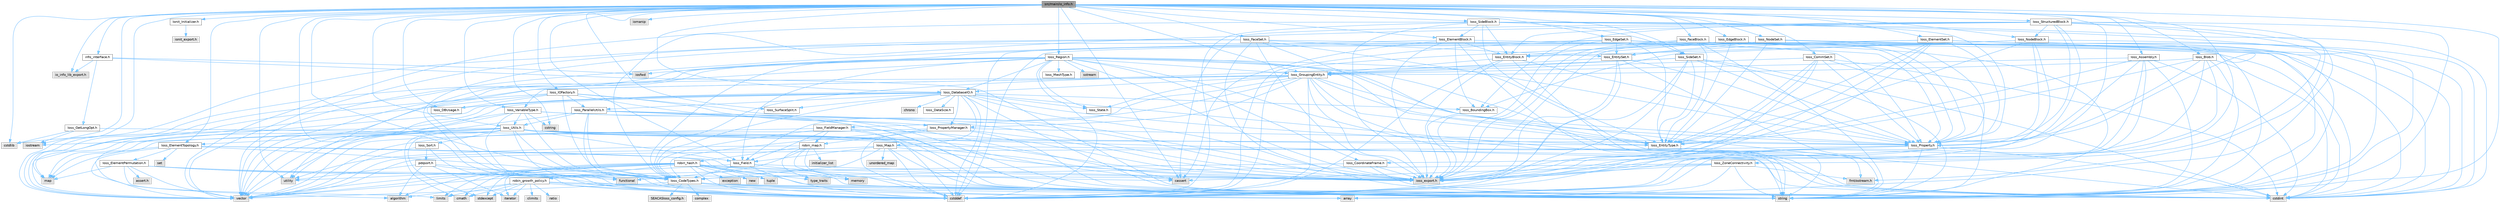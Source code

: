 digraph "src/main/io_info.h"
{
 // INTERACTIVE_SVG=YES
 // LATEX_PDF_SIZE
  bgcolor="transparent";
  edge [fontname=Helvetica,fontsize=10,labelfontname=Helvetica,labelfontsize=10];
  node [fontname=Helvetica,fontsize=10,shape=box,height=0.2,width=0.4];
  Node1 [id="Node000001",label="src/main/io_info.h",height=0.2,width=0.4,color="gray40", fillcolor="grey60", style="filled", fontcolor="black",tooltip=" "];
  Node1 -> Node2 [id="edge1_Node000001_Node000002",color="steelblue1",style="solid",tooltip=" "];
  Node2 [id="Node000002",label="io_info_lib_export.h",height=0.2,width=0.4,color="grey60", fillcolor="#E0E0E0", style="filled",tooltip=" "];
  Node1 -> Node3 [id="edge2_Node000001_Node000003",color="steelblue1",style="solid",tooltip=" "];
  Node3 [id="Node000003",label="info_interface.h",height=0.2,width=0.4,color="grey40", fillcolor="white", style="filled",URL="$info__interface_8h.html",tooltip=" "];
  Node3 -> Node2 [id="edge3_Node000003_Node000002",color="steelblue1",style="solid",tooltip=" "];
  Node3 -> Node4 [id="edge4_Node000003_Node000004",color="steelblue1",style="solid",tooltip=" "];
  Node4 [id="Node000004",label="Ioss_GetLongOpt.h",height=0.2,width=0.4,color="grey40", fillcolor="white", style="filled",URL="$Ioss__GetLongOpt_8h.html",tooltip=" "];
  Node4 -> Node5 [id="edge5_Node000004_Node000005",color="steelblue1",style="solid",tooltip=" "];
  Node5 [id="Node000005",label="ioss_export.h",height=0.2,width=0.4,color="grey60", fillcolor="#E0E0E0", style="filled",tooltip=" "];
  Node4 -> Node6 [id="edge6_Node000004_Node000006",color="steelblue1",style="solid",tooltip=" "];
  Node6 [id="Node000006",label="cstdlib",height=0.2,width=0.4,color="grey60", fillcolor="#E0E0E0", style="filled",tooltip=" "];
  Node4 -> Node7 [id="edge7_Node000004_Node000007",color="steelblue1",style="solid",tooltip=" "];
  Node7 [id="Node000007",label="iostream",height=0.2,width=0.4,color="grey60", fillcolor="#E0E0E0", style="filled",tooltip=" "];
  Node3 -> Node8 [id="edge8_Node000003_Node000008",color="steelblue1",style="solid",tooltip=" "];
  Node8 [id="Node000008",label="iosfwd",height=0.2,width=0.4,color="grey60", fillcolor="#E0E0E0", style="filled",tooltip=" "];
  Node3 -> Node9 [id="edge9_Node000003_Node000009",color="steelblue1",style="solid",tooltip=" "];
  Node9 [id="Node000009",label="string",height=0.2,width=0.4,color="grey60", fillcolor="#E0E0E0", style="filled",tooltip=" "];
  Node1 -> Node10 [id="edge10_Node000001_Node000010",color="steelblue1",style="solid",tooltip=" "];
  Node10 [id="Node000010",label="Ionit_Initializer.h",height=0.2,width=0.4,color="grey40", fillcolor="white", style="filled",URL="$Ionit__Initializer_8h.html",tooltip=" "];
  Node10 -> Node11 [id="edge11_Node000010_Node000011",color="steelblue1",style="solid",tooltip=" "];
  Node11 [id="Node000011",label="ionit_export.h",height=0.2,width=0.4,color="grey60", fillcolor="#E0E0E0", style="filled",tooltip=" "];
  Node1 -> Node12 [id="edge12_Node000001_Node000012",color="steelblue1",style="solid",tooltip=" "];
  Node12 [id="Node000012",label="Ioss_CodeTypes.h",height=0.2,width=0.4,color="grey40", fillcolor="white", style="filled",URL="$Ioss__CodeTypes_8h.html",tooltip=" "];
  Node12 -> Node13 [id="edge13_Node000012_Node000013",color="steelblue1",style="solid",tooltip=" "];
  Node13 [id="Node000013",label="array",height=0.2,width=0.4,color="grey60", fillcolor="#E0E0E0", style="filled",tooltip=" "];
  Node12 -> Node14 [id="edge14_Node000012_Node000014",color="steelblue1",style="solid",tooltip=" "];
  Node14 [id="Node000014",label="cstddef",height=0.2,width=0.4,color="grey60", fillcolor="#E0E0E0", style="filled",tooltip=" "];
  Node12 -> Node15 [id="edge15_Node000012_Node000015",color="steelblue1",style="solid",tooltip=" "];
  Node15 [id="Node000015",label="cstdint",height=0.2,width=0.4,color="grey60", fillcolor="#E0E0E0", style="filled",tooltip=" "];
  Node12 -> Node9 [id="edge16_Node000012_Node000009",color="steelblue1",style="solid",tooltip=" "];
  Node12 -> Node16 [id="edge17_Node000012_Node000016",color="steelblue1",style="solid",tooltip=" "];
  Node16 [id="Node000016",label="vector",height=0.2,width=0.4,color="grey60", fillcolor="#E0E0E0", style="filled",tooltip=" "];
  Node12 -> Node17 [id="edge18_Node000012_Node000017",color="steelblue1",style="solid",tooltip=" "];
  Node17 [id="Node000017",label="SEACASIoss_config.h",height=0.2,width=0.4,color="grey60", fillcolor="#E0E0E0", style="filled",tooltip=" "];
  Node12 -> Node18 [id="edge19_Node000012_Node000018",color="steelblue1",style="solid",tooltip=" "];
  Node18 [id="Node000018",label="complex",height=0.2,width=0.4,color="grey60", fillcolor="#E0E0E0", style="filled",tooltip=" "];
  Node1 -> Node19 [id="edge20_Node000001_Node000019",color="steelblue1",style="solid",tooltip=" "];
  Node19 [id="Node000019",label="Ioss_SurfaceSplit.h",height=0.2,width=0.4,color="grey40", fillcolor="white", style="filled",URL="$Ioss__SurfaceSplit_8h.html",tooltip=" "];
  Node1 -> Node20 [id="edge21_Node000001_Node000020",color="steelblue1",style="solid",tooltip=" "];
  Node20 [id="Node000020",label="Ioss_Utils.h",height=0.2,width=0.4,color="grey40", fillcolor="white", style="filled",URL="$Ioss__Utils_8h.html",tooltip=" "];
  Node20 -> Node5 [id="edge22_Node000020_Node000005",color="steelblue1",style="solid",tooltip=" "];
  Node20 -> Node12 [id="edge23_Node000020_Node000012",color="steelblue1",style="solid",tooltip=" "];
  Node20 -> Node21 [id="edge24_Node000020_Node000021",color="steelblue1",style="solid",tooltip=" "];
  Node21 [id="Node000021",label="Ioss_ElementTopology.h",height=0.2,width=0.4,color="grey40", fillcolor="white", style="filled",URL="$Ioss__ElementTopology_8h.html",tooltip=" "];
  Node21 -> Node5 [id="edge25_Node000021_Node000005",color="steelblue1",style="solid",tooltip=" "];
  Node21 -> Node12 [id="edge26_Node000021_Node000012",color="steelblue1",style="solid",tooltip=" "];
  Node21 -> Node22 [id="edge27_Node000021_Node000022",color="steelblue1",style="solid",tooltip=" "];
  Node22 [id="Node000022",label="Ioss_ElementPermutation.h",height=0.2,width=0.4,color="grey40", fillcolor="white", style="filled",URL="$Ioss__ElementPermutation_8h.html",tooltip=" "];
  Node22 -> Node5 [id="edge28_Node000022_Node000005",color="steelblue1",style="solid",tooltip=" "];
  Node22 -> Node12 [id="edge29_Node000022_Node000012",color="steelblue1",style="solid",tooltip=" "];
  Node22 -> Node23 [id="edge30_Node000022_Node000023",color="steelblue1",style="solid",tooltip=" "];
  Node23 [id="Node000023",label="assert.h",height=0.2,width=0.4,color="grey60", fillcolor="#E0E0E0", style="filled",tooltip=" "];
  Node22 -> Node24 [id="edge31_Node000022_Node000024",color="steelblue1",style="solid",tooltip=" "];
  Node24 [id="Node000024",label="limits",height=0.2,width=0.4,color="grey60", fillcolor="#E0E0E0", style="filled",tooltip=" "];
  Node22 -> Node25 [id="edge32_Node000022_Node000025",color="steelblue1",style="solid",tooltip=" "];
  Node25 [id="Node000025",label="map",height=0.2,width=0.4,color="grey60", fillcolor="#E0E0E0", style="filled",tooltip=" "];
  Node22 -> Node9 [id="edge33_Node000022_Node000009",color="steelblue1",style="solid",tooltip=" "];
  Node22 -> Node16 [id="edge34_Node000022_Node000016",color="steelblue1",style="solid",tooltip=" "];
  Node21 -> Node25 [id="edge35_Node000021_Node000025",color="steelblue1",style="solid",tooltip=" "];
  Node21 -> Node26 [id="edge36_Node000021_Node000026",color="steelblue1",style="solid",tooltip=" "];
  Node26 [id="Node000026",label="set",height=0.2,width=0.4,color="grey60", fillcolor="#E0E0E0", style="filled",tooltip=" "];
  Node21 -> Node9 [id="edge37_Node000021_Node000009",color="steelblue1",style="solid",tooltip=" "];
  Node21 -> Node16 [id="edge38_Node000021_Node000016",color="steelblue1",style="solid",tooltip=" "];
  Node20 -> Node27 [id="edge39_Node000020_Node000027",color="steelblue1",style="solid",tooltip=" "];
  Node27 [id="Node000027",label="Ioss_EntityType.h",height=0.2,width=0.4,color="grey40", fillcolor="white", style="filled",URL="$Ioss__EntityType_8h.html",tooltip=" "];
  Node20 -> Node28 [id="edge40_Node000020_Node000028",color="steelblue1",style="solid",tooltip=" "];
  Node28 [id="Node000028",label="Ioss_Field.h",height=0.2,width=0.4,color="grey40", fillcolor="white", style="filled",URL="$Ioss__Field_8h.html",tooltip=" "];
  Node28 -> Node5 [id="edge41_Node000028_Node000005",color="steelblue1",style="solid",tooltip=" "];
  Node28 -> Node12 [id="edge42_Node000028_Node000012",color="steelblue1",style="solid",tooltip=" "];
  Node28 -> Node14 [id="edge43_Node000028_Node000014",color="steelblue1",style="solid",tooltip=" "];
  Node28 -> Node9 [id="edge44_Node000028_Node000009",color="steelblue1",style="solid",tooltip=" "];
  Node28 -> Node16 [id="edge45_Node000028_Node000016",color="steelblue1",style="solid",tooltip=" "];
  Node20 -> Node29 [id="edge46_Node000020_Node000029",color="steelblue1",style="solid",tooltip=" "];
  Node29 [id="Node000029",label="Ioss_Property.h",height=0.2,width=0.4,color="grey40", fillcolor="white", style="filled",URL="$Ioss__Property_8h.html",tooltip=" "];
  Node29 -> Node5 [id="edge47_Node000029_Node000005",color="steelblue1",style="solid",tooltip=" "];
  Node29 -> Node15 [id="edge48_Node000029_Node000015",color="steelblue1",style="solid",tooltip=" "];
  Node29 -> Node9 [id="edge49_Node000029_Node000009",color="steelblue1",style="solid",tooltip=" "];
  Node29 -> Node16 [id="edge50_Node000029_Node000016",color="steelblue1",style="solid",tooltip=" "];
  Node20 -> Node30 [id="edge51_Node000020_Node000030",color="steelblue1",style="solid",tooltip=" "];
  Node30 [id="Node000030",label="Ioss_Sort.h",height=0.2,width=0.4,color="grey40", fillcolor="white", style="filled",URL="$Ioss__Sort_8h.html",tooltip=" "];
  Node30 -> Node31 [id="edge52_Node000030_Node000031",color="steelblue1",style="solid",tooltip=" "];
  Node31 [id="Node000031",label="pdqsort.h",height=0.2,width=0.4,color="grey40", fillcolor="white", style="filled",URL="$pdqsort_8h.html",tooltip=" "];
  Node31 -> Node32 [id="edge53_Node000031_Node000032",color="steelblue1",style="solid",tooltip=" "];
  Node32 [id="Node000032",label="algorithm",height=0.2,width=0.4,color="grey60", fillcolor="#E0E0E0", style="filled",tooltip=" "];
  Node31 -> Node14 [id="edge54_Node000031_Node000014",color="steelblue1",style="solid",tooltip=" "];
  Node31 -> Node33 [id="edge55_Node000031_Node000033",color="steelblue1",style="solid",tooltip=" "];
  Node33 [id="Node000033",label="functional",height=0.2,width=0.4,color="grey60", fillcolor="#E0E0E0", style="filled",tooltip=" "];
  Node31 -> Node34 [id="edge56_Node000031_Node000034",color="steelblue1",style="solid",tooltip=" "];
  Node34 [id="Node000034",label="iterator",height=0.2,width=0.4,color="grey60", fillcolor="#E0E0E0", style="filled",tooltip=" "];
  Node31 -> Node35 [id="edge57_Node000031_Node000035",color="steelblue1",style="solid",tooltip=" "];
  Node35 [id="Node000035",label="utility",height=0.2,width=0.4,color="grey60", fillcolor="#E0E0E0", style="filled",tooltip=" "];
  Node30 -> Node14 [id="edge58_Node000030_Node000014",color="steelblue1",style="solid",tooltip=" "];
  Node30 -> Node16 [id="edge59_Node000030_Node000016",color="steelblue1",style="solid",tooltip=" "];
  Node20 -> Node32 [id="edge60_Node000020_Node000032",color="steelblue1",style="solid",tooltip=" "];
  Node20 -> Node36 [id="edge61_Node000020_Node000036",color="steelblue1",style="solid",tooltip=" "];
  Node36 [id="Node000036",label="cassert",height=0.2,width=0.4,color="grey60", fillcolor="#E0E0E0", style="filled",tooltip=" "];
  Node20 -> Node37 [id="edge62_Node000020_Node000037",color="steelblue1",style="solid",tooltip=" "];
  Node37 [id="Node000037",label="cmath",height=0.2,width=0.4,color="grey60", fillcolor="#E0E0E0", style="filled",tooltip=" "];
  Node20 -> Node14 [id="edge63_Node000020_Node000014",color="steelblue1",style="solid",tooltip=" "];
  Node20 -> Node15 [id="edge64_Node000020_Node000015",color="steelblue1",style="solid",tooltip=" "];
  Node20 -> Node6 [id="edge65_Node000020_Node000006",color="steelblue1",style="solid",tooltip=" "];
  Node20 -> Node7 [id="edge66_Node000020_Node000007",color="steelblue1",style="solid",tooltip=" "];
  Node20 -> Node38 [id="edge67_Node000020_Node000038",color="steelblue1",style="solid",tooltip=" "];
  Node38 [id="Node000038",label="stdexcept",height=0.2,width=0.4,color="grey60", fillcolor="#E0E0E0", style="filled",tooltip=" "];
  Node20 -> Node9 [id="edge68_Node000020_Node000009",color="steelblue1",style="solid",tooltip=" "];
  Node20 -> Node16 [id="edge69_Node000020_Node000016",color="steelblue1",style="solid",tooltip=" "];
  Node1 -> Node14 [id="edge70_Node000001_Node000014",color="steelblue1",style="solid",tooltip=" "];
  Node1 -> Node6 [id="edge71_Node000001_Node000006",color="steelblue1",style="solid",tooltip=" "];
  Node1 -> Node39 [id="edge72_Node000001_Node000039",color="steelblue1",style="solid",tooltip=" "];
  Node39 [id="Node000039",label="cstring",height=0.2,width=0.4,color="grey60", fillcolor="#E0E0E0", style="filled",tooltip=" "];
  Node1 -> Node40 [id="edge73_Node000001_Node000040",color="steelblue1",style="solid",tooltip=" "];
  Node40 [id="Node000040",label="iomanip",height=0.2,width=0.4,color="grey60", fillcolor="#E0E0E0", style="filled",tooltip=" "];
  Node1 -> Node7 [id="edge74_Node000001_Node000007",color="steelblue1",style="solid",tooltip=" "];
  Node1 -> Node9 [id="edge75_Node000001_Node000009",color="steelblue1",style="solid",tooltip=" "];
  Node1 -> Node35 [id="edge76_Node000001_Node000035",color="steelblue1",style="solid",tooltip=" "];
  Node1 -> Node16 [id="edge77_Node000001_Node000016",color="steelblue1",style="solid",tooltip=" "];
  Node1 -> Node41 [id="edge78_Node000001_Node000041",color="steelblue1",style="solid",tooltip=" "];
  Node41 [id="Node000041",label="Ioss_Assembly.h",height=0.2,width=0.4,color="grey40", fillcolor="white", style="filled",URL="$Ioss__Assembly_8h.html",tooltip=" "];
  Node41 -> Node5 [id="edge79_Node000041_Node000005",color="steelblue1",style="solid",tooltip=" "];
  Node41 -> Node27 [id="edge80_Node000041_Node000027",color="steelblue1",style="solid",tooltip=" "];
  Node41 -> Node29 [id="edge81_Node000041_Node000029",color="steelblue1",style="solid",tooltip=" "];
  Node41 -> Node42 [id="edge82_Node000041_Node000042",color="steelblue1",style="solid",tooltip=" "];
  Node42 [id="Node000042",label="Ioss_GroupingEntity.h",height=0.2,width=0.4,color="grey40", fillcolor="white", style="filled",URL="$Ioss__GroupingEntity_8h.html",tooltip=" "];
  Node42 -> Node5 [id="edge83_Node000042_Node000005",color="steelblue1",style="solid",tooltip=" "];
  Node42 -> Node12 [id="edge84_Node000042_Node000012",color="steelblue1",style="solid",tooltip=" "];
  Node42 -> Node43 [id="edge85_Node000042_Node000043",color="steelblue1",style="solid",tooltip=" "];
  Node43 [id="Node000043",label="Ioss_DatabaseIO.h",height=0.2,width=0.4,color="grey40", fillcolor="white", style="filled",URL="$Ioss__DatabaseIO_8h.html",tooltip=" "];
  Node43 -> Node5 [id="edge86_Node000043_Node000005",color="steelblue1",style="solid",tooltip=" "];
  Node43 -> Node44 [id="edge87_Node000043_Node000044",color="steelblue1",style="solid",tooltip=" "];
  Node44 [id="Node000044",label="Ioss_BoundingBox.h",height=0.2,width=0.4,color="grey40", fillcolor="white", style="filled",URL="$Ioss__BoundingBox_8h.html",tooltip=" "];
  Node44 -> Node5 [id="edge88_Node000044_Node000005",color="steelblue1",style="solid",tooltip=" "];
  Node43 -> Node12 [id="edge89_Node000043_Node000012",color="steelblue1",style="solid",tooltip=" "];
  Node43 -> Node45 [id="edge90_Node000043_Node000045",color="steelblue1",style="solid",tooltip=" "];
  Node45 [id="Node000045",label="Ioss_DBUsage.h",height=0.2,width=0.4,color="grey40", fillcolor="white", style="filled",URL="$Ioss__DBUsage_8h.html",tooltip=" "];
  Node43 -> Node46 [id="edge91_Node000043_Node000046",color="steelblue1",style="solid",tooltip=" "];
  Node46 [id="Node000046",label="Ioss_DataSize.h",height=0.2,width=0.4,color="grey40", fillcolor="white", style="filled",URL="$Ioss__DataSize_8h.html",tooltip=" "];
  Node43 -> Node27 [id="edge92_Node000043_Node000027",color="steelblue1",style="solid",tooltip=" "];
  Node43 -> Node47 [id="edge93_Node000043_Node000047",color="steelblue1",style="solid",tooltip=" "];
  Node47 [id="Node000047",label="Ioss_Map.h",height=0.2,width=0.4,color="grey40", fillcolor="white", style="filled",URL="$Ioss__Map_8h.html",tooltip=" "];
  Node47 -> Node5 [id="edge94_Node000047_Node000005",color="steelblue1",style="solid",tooltip=" "];
  Node47 -> Node12 [id="edge95_Node000047_Node000012",color="steelblue1",style="solid",tooltip=" "];
  Node47 -> Node28 [id="edge96_Node000047_Node000028",color="steelblue1",style="solid",tooltip=" "];
  Node47 -> Node14 [id="edge97_Node000047_Node000014",color="steelblue1",style="solid",tooltip=" "];
  Node47 -> Node15 [id="edge98_Node000047_Node000015",color="steelblue1",style="solid",tooltip=" "];
  Node47 -> Node9 [id="edge99_Node000047_Node000009",color="steelblue1",style="solid",tooltip=" "];
  Node47 -> Node16 [id="edge100_Node000047_Node000016",color="steelblue1",style="solid",tooltip=" "];
  Node47 -> Node48 [id="edge101_Node000047_Node000048",color="steelblue1",style="solid",tooltip=" "];
  Node48 [id="Node000048",label="unordered_map",height=0.2,width=0.4,color="grey60", fillcolor="#E0E0E0", style="filled",tooltip=" "];
  Node43 -> Node49 [id="edge102_Node000043_Node000049",color="steelblue1",style="solid",tooltip=" "];
  Node49 [id="Node000049",label="Ioss_ParallelUtils.h",height=0.2,width=0.4,color="grey40", fillcolor="white", style="filled",URL="$Ioss__ParallelUtils_8h.html",tooltip=" "];
  Node49 -> Node5 [id="edge103_Node000049_Node000005",color="steelblue1",style="solid",tooltip=" "];
  Node49 -> Node12 [id="edge104_Node000049_Node000012",color="steelblue1",style="solid",tooltip=" "];
  Node49 -> Node20 [id="edge105_Node000049_Node000020",color="steelblue1",style="solid",tooltip=" "];
  Node49 -> Node36 [id="edge106_Node000049_Node000036",color="steelblue1",style="solid",tooltip=" "];
  Node49 -> Node14 [id="edge107_Node000049_Node000014",color="steelblue1",style="solid",tooltip=" "];
  Node49 -> Node9 [id="edge108_Node000049_Node000009",color="steelblue1",style="solid",tooltip=" "];
  Node49 -> Node16 [id="edge109_Node000049_Node000016",color="steelblue1",style="solid",tooltip=" "];
  Node43 -> Node50 [id="edge110_Node000043_Node000050",color="steelblue1",style="solid",tooltip=" "];
  Node50 [id="Node000050",label="Ioss_PropertyManager.h",height=0.2,width=0.4,color="grey40", fillcolor="white", style="filled",URL="$Ioss__PropertyManager_8h.html",tooltip=" "];
  Node50 -> Node5 [id="edge111_Node000050_Node000005",color="steelblue1",style="solid",tooltip=" "];
  Node50 -> Node12 [id="edge112_Node000050_Node000012",color="steelblue1",style="solid",tooltip=" "];
  Node50 -> Node29 [id="edge113_Node000050_Node000029",color="steelblue1",style="solid",tooltip=" "];
  Node50 -> Node14 [id="edge114_Node000050_Node000014",color="steelblue1",style="solid",tooltip=" "];
  Node50 -> Node9 [id="edge115_Node000050_Node000009",color="steelblue1",style="solid",tooltip=" "];
  Node50 -> Node16 [id="edge116_Node000050_Node000016",color="steelblue1",style="solid",tooltip=" "];
  Node50 -> Node51 [id="edge117_Node000050_Node000051",color="steelblue1",style="solid",tooltip=" "];
  Node51 [id="Node000051",label="robin_map.h",height=0.2,width=0.4,color="grey40", fillcolor="white", style="filled",URL="$robin__map_8h.html",tooltip=" "];
  Node51 -> Node14 [id="edge118_Node000051_Node000014",color="steelblue1",style="solid",tooltip=" "];
  Node51 -> Node33 [id="edge119_Node000051_Node000033",color="steelblue1",style="solid",tooltip=" "];
  Node51 -> Node52 [id="edge120_Node000051_Node000052",color="steelblue1",style="solid",tooltip=" "];
  Node52 [id="Node000052",label="initializer_list",height=0.2,width=0.4,color="grey60", fillcolor="#E0E0E0", style="filled",tooltip=" "];
  Node51 -> Node53 [id="edge121_Node000051_Node000053",color="steelblue1",style="solid",tooltip=" "];
  Node53 [id="Node000053",label="memory",height=0.2,width=0.4,color="grey60", fillcolor="#E0E0E0", style="filled",tooltip=" "];
  Node51 -> Node54 [id="edge122_Node000051_Node000054",color="steelblue1",style="solid",tooltip=" "];
  Node54 [id="Node000054",label="type_traits",height=0.2,width=0.4,color="grey60", fillcolor="#E0E0E0", style="filled",tooltip=" "];
  Node51 -> Node35 [id="edge123_Node000051_Node000035",color="steelblue1",style="solid",tooltip=" "];
  Node51 -> Node55 [id="edge124_Node000051_Node000055",color="steelblue1",style="solid",tooltip=" "];
  Node55 [id="Node000055",label="robin_hash.h",height=0.2,width=0.4,color="grey40", fillcolor="white", style="filled",URL="$robin__hash_8h.html",tooltip=" "];
  Node55 -> Node32 [id="edge125_Node000055_Node000032",color="steelblue1",style="solid",tooltip=" "];
  Node55 -> Node36 [id="edge126_Node000055_Node000036",color="steelblue1",style="solid",tooltip=" "];
  Node55 -> Node37 [id="edge127_Node000055_Node000037",color="steelblue1",style="solid",tooltip=" "];
  Node55 -> Node14 [id="edge128_Node000055_Node000014",color="steelblue1",style="solid",tooltip=" "];
  Node55 -> Node15 [id="edge129_Node000055_Node000015",color="steelblue1",style="solid",tooltip=" "];
  Node55 -> Node56 [id="edge130_Node000055_Node000056",color="steelblue1",style="solid",tooltip=" "];
  Node56 [id="Node000056",label="exception",height=0.2,width=0.4,color="grey60", fillcolor="#E0E0E0", style="filled",tooltip=" "];
  Node55 -> Node34 [id="edge131_Node000055_Node000034",color="steelblue1",style="solid",tooltip=" "];
  Node55 -> Node24 [id="edge132_Node000055_Node000024",color="steelblue1",style="solid",tooltip=" "];
  Node55 -> Node53 [id="edge133_Node000055_Node000053",color="steelblue1",style="solid",tooltip=" "];
  Node55 -> Node57 [id="edge134_Node000055_Node000057",color="steelblue1",style="solid",tooltip=" "];
  Node57 [id="Node000057",label="new",height=0.2,width=0.4,color="grey60", fillcolor="#E0E0E0", style="filled",tooltip=" "];
  Node55 -> Node38 [id="edge135_Node000055_Node000038",color="steelblue1",style="solid",tooltip=" "];
  Node55 -> Node58 [id="edge136_Node000055_Node000058",color="steelblue1",style="solid",tooltip=" "];
  Node58 [id="Node000058",label="tuple",height=0.2,width=0.4,color="grey60", fillcolor="#E0E0E0", style="filled",tooltip=" "];
  Node55 -> Node54 [id="edge137_Node000055_Node000054",color="steelblue1",style="solid",tooltip=" "];
  Node55 -> Node35 [id="edge138_Node000055_Node000035",color="steelblue1",style="solid",tooltip=" "];
  Node55 -> Node16 [id="edge139_Node000055_Node000016",color="steelblue1",style="solid",tooltip=" "];
  Node55 -> Node59 [id="edge140_Node000055_Node000059",color="steelblue1",style="solid",tooltip=" "];
  Node59 [id="Node000059",label="robin_growth_policy.h",height=0.2,width=0.4,color="grey40", fillcolor="white", style="filled",URL="$robin__growth__policy_8h.html",tooltip=" "];
  Node59 -> Node32 [id="edge141_Node000059_Node000032",color="steelblue1",style="solid",tooltip=" "];
  Node59 -> Node13 [id="edge142_Node000059_Node000013",color="steelblue1",style="solid",tooltip=" "];
  Node59 -> Node60 [id="edge143_Node000059_Node000060",color="steelblue1",style="solid",tooltip=" "];
  Node60 [id="Node000060",label="climits",height=0.2,width=0.4,color="grey60", fillcolor="#E0E0E0", style="filled",tooltip=" "];
  Node59 -> Node37 [id="edge144_Node000059_Node000037",color="steelblue1",style="solid",tooltip=" "];
  Node59 -> Node14 [id="edge145_Node000059_Node000014",color="steelblue1",style="solid",tooltip=" "];
  Node59 -> Node15 [id="edge146_Node000059_Node000015",color="steelblue1",style="solid",tooltip=" "];
  Node59 -> Node34 [id="edge147_Node000059_Node000034",color="steelblue1",style="solid",tooltip=" "];
  Node59 -> Node24 [id="edge148_Node000059_Node000024",color="steelblue1",style="solid",tooltip=" "];
  Node59 -> Node61 [id="edge149_Node000059_Node000061",color="steelblue1",style="solid",tooltip=" "];
  Node61 [id="Node000061",label="ratio",height=0.2,width=0.4,color="grey60", fillcolor="#E0E0E0", style="filled",tooltip=" "];
  Node59 -> Node38 [id="edge150_Node000059_Node000038",color="steelblue1",style="solid",tooltip=" "];
  Node43 -> Node62 [id="edge151_Node000043_Node000062",color="steelblue1",style="solid",tooltip=" "];
  Node62 [id="Node000062",label="Ioss_State.h",height=0.2,width=0.4,color="grey40", fillcolor="white", style="filled",URL="$Ioss__State_8h.html",tooltip=" "];
  Node43 -> Node19 [id="edge152_Node000043_Node000019",color="steelblue1",style="solid",tooltip=" "];
  Node43 -> Node63 [id="edge153_Node000043_Node000063",color="steelblue1",style="solid",tooltip=" "];
  Node63 [id="Node000063",label="chrono",height=0.2,width=0.4,color="grey60", fillcolor="#E0E0E0", style="filled",tooltip=" "];
  Node43 -> Node14 [id="edge154_Node000043_Node000014",color="steelblue1",style="solid",tooltip=" "];
  Node43 -> Node15 [id="edge155_Node000043_Node000015",color="steelblue1",style="solid",tooltip=" "];
  Node43 -> Node25 [id="edge156_Node000043_Node000025",color="steelblue1",style="solid",tooltip=" "];
  Node43 -> Node9 [id="edge157_Node000043_Node000009",color="steelblue1",style="solid",tooltip=" "];
  Node43 -> Node35 [id="edge158_Node000043_Node000035",color="steelblue1",style="solid",tooltip=" "];
  Node43 -> Node16 [id="edge159_Node000043_Node000016",color="steelblue1",style="solid",tooltip=" "];
  Node42 -> Node27 [id="edge160_Node000042_Node000027",color="steelblue1",style="solid",tooltip=" "];
  Node42 -> Node28 [id="edge161_Node000042_Node000028",color="steelblue1",style="solid",tooltip=" "];
  Node42 -> Node64 [id="edge162_Node000042_Node000064",color="steelblue1",style="solid",tooltip=" "];
  Node64 [id="Node000064",label="Ioss_FieldManager.h",height=0.2,width=0.4,color="grey40", fillcolor="white", style="filled",URL="$Ioss__FieldManager_8h.html",tooltip=" "];
  Node64 -> Node5 [id="edge163_Node000064_Node000005",color="steelblue1",style="solid",tooltip=" "];
  Node64 -> Node12 [id="edge164_Node000064_Node000012",color="steelblue1",style="solid",tooltip=" "];
  Node64 -> Node28 [id="edge165_Node000064_Node000028",color="steelblue1",style="solid",tooltip=" "];
  Node64 -> Node14 [id="edge166_Node000064_Node000014",color="steelblue1",style="solid",tooltip=" "];
  Node64 -> Node9 [id="edge167_Node000064_Node000009",color="steelblue1",style="solid",tooltip=" "];
  Node64 -> Node16 [id="edge168_Node000064_Node000016",color="steelblue1",style="solid",tooltip=" "];
  Node64 -> Node51 [id="edge169_Node000064_Node000051",color="steelblue1",style="solid",tooltip=" "];
  Node42 -> Node29 [id="edge170_Node000042_Node000029",color="steelblue1",style="solid",tooltip=" "];
  Node42 -> Node50 [id="edge171_Node000042_Node000050",color="steelblue1",style="solid",tooltip=" "];
  Node42 -> Node62 [id="edge172_Node000042_Node000062",color="steelblue1",style="solid",tooltip=" "];
  Node42 -> Node65 [id="edge173_Node000042_Node000065",color="steelblue1",style="solid",tooltip=" "];
  Node65 [id="Node000065",label="Ioss_VariableType.h",height=0.2,width=0.4,color="grey40", fillcolor="white", style="filled",URL="$Ioss__VariableType_8h.html",tooltip=" "];
  Node65 -> Node5 [id="edge174_Node000065_Node000005",color="steelblue1",style="solid",tooltip=" "];
  Node65 -> Node12 [id="edge175_Node000065_Node000012",color="steelblue1",style="solid",tooltip=" "];
  Node65 -> Node20 [id="edge176_Node000065_Node000020",color="steelblue1",style="solid",tooltip=" "];
  Node65 -> Node39 [id="edge177_Node000065_Node000039",color="steelblue1",style="solid",tooltip=" "];
  Node65 -> Node33 [id="edge178_Node000065_Node000033",color="steelblue1",style="solid",tooltip=" "];
  Node65 -> Node25 [id="edge179_Node000065_Node000025",color="steelblue1",style="solid",tooltip=" "];
  Node65 -> Node9 [id="edge180_Node000065_Node000009",color="steelblue1",style="solid",tooltip=" "];
  Node65 -> Node16 [id="edge181_Node000065_Node000016",color="steelblue1",style="solid",tooltip=" "];
  Node42 -> Node14 [id="edge182_Node000042_Node000014",color="steelblue1",style="solid",tooltip=" "];
  Node42 -> Node15 [id="edge183_Node000042_Node000015",color="steelblue1",style="solid",tooltip=" "];
  Node42 -> Node9 [id="edge184_Node000042_Node000009",color="steelblue1",style="solid",tooltip=" "];
  Node42 -> Node16 [id="edge185_Node000042_Node000016",color="steelblue1",style="solid",tooltip=" "];
  Node41 -> Node14 [id="edge186_Node000041_Node000014",color="steelblue1",style="solid",tooltip=" "];
  Node41 -> Node15 [id="edge187_Node000041_Node000015",color="steelblue1",style="solid",tooltip=" "];
  Node41 -> Node9 [id="edge188_Node000041_Node000009",color="steelblue1",style="solid",tooltip=" "];
  Node1 -> Node66 [id="edge189_Node000001_Node000066",color="steelblue1",style="solid",tooltip=" "];
  Node66 [id="Node000066",label="Ioss_Blob.h",height=0.2,width=0.4,color="grey40", fillcolor="white", style="filled",URL="$Ioss__Blob_8h.html",tooltip=" "];
  Node66 -> Node5 [id="edge190_Node000066_Node000005",color="steelblue1",style="solid",tooltip=" "];
  Node66 -> Node27 [id="edge191_Node000066_Node000027",color="steelblue1",style="solid",tooltip=" "];
  Node66 -> Node29 [id="edge192_Node000066_Node000029",color="steelblue1",style="solid",tooltip=" "];
  Node66 -> Node42 [id="edge193_Node000066_Node000042",color="steelblue1",style="solid",tooltip=" "];
  Node66 -> Node14 [id="edge194_Node000066_Node000014",color="steelblue1",style="solid",tooltip=" "];
  Node66 -> Node15 [id="edge195_Node000066_Node000015",color="steelblue1",style="solid",tooltip=" "];
  Node66 -> Node9 [id="edge196_Node000066_Node000009",color="steelblue1",style="solid",tooltip=" "];
  Node1 -> Node67 [id="edge197_Node000001_Node000067",color="steelblue1",style="solid",tooltip=" "];
  Node67 [id="Node000067",label="Ioss_CommSet.h",height=0.2,width=0.4,color="grey40", fillcolor="white", style="filled",URL="$Ioss__CommSet_8h.html",tooltip=" "];
  Node67 -> Node5 [id="edge198_Node000067_Node000005",color="steelblue1",style="solid",tooltip=" "];
  Node67 -> Node27 [id="edge199_Node000067_Node000027",color="steelblue1",style="solid",tooltip=" "];
  Node67 -> Node42 [id="edge200_Node000067_Node000042",color="steelblue1",style="solid",tooltip=" "];
  Node67 -> Node29 [id="edge201_Node000067_Node000029",color="steelblue1",style="solid",tooltip=" "];
  Node67 -> Node14 [id="edge202_Node000067_Node000014",color="steelblue1",style="solid",tooltip=" "];
  Node67 -> Node15 [id="edge203_Node000067_Node000015",color="steelblue1",style="solid",tooltip=" "];
  Node67 -> Node9 [id="edge204_Node000067_Node000009",color="steelblue1",style="solid",tooltip=" "];
  Node1 -> Node68 [id="edge205_Node000001_Node000068",color="steelblue1",style="solid",tooltip=" "];
  Node68 [id="Node000068",label="Ioss_CoordinateFrame.h",height=0.2,width=0.4,color="grey40", fillcolor="white", style="filled",URL="$Ioss__CoordinateFrame_8h.html",tooltip=" "];
  Node68 -> Node5 [id="edge206_Node000068_Node000005",color="steelblue1",style="solid",tooltip=" "];
  Node68 -> Node15 [id="edge207_Node000068_Node000015",color="steelblue1",style="solid",tooltip=" "];
  Node68 -> Node16 [id="edge208_Node000068_Node000016",color="steelblue1",style="solid",tooltip=" "];
  Node1 -> Node45 [id="edge209_Node000001_Node000045",color="steelblue1",style="solid",tooltip=" "];
  Node1 -> Node43 [id="edge210_Node000001_Node000043",color="steelblue1",style="solid",tooltip=" "];
  Node1 -> Node69 [id="edge211_Node000001_Node000069",color="steelblue1",style="solid",tooltip=" "];
  Node69 [id="Node000069",label="Ioss_EdgeBlock.h",height=0.2,width=0.4,color="grey40", fillcolor="white", style="filled",URL="$Ioss__EdgeBlock_8h.html",tooltip=" "];
  Node69 -> Node5 [id="edge212_Node000069_Node000005",color="steelblue1",style="solid",tooltip=" "];
  Node69 -> Node27 [id="edge213_Node000069_Node000027",color="steelblue1",style="solid",tooltip=" "];
  Node69 -> Node70 [id="edge214_Node000069_Node000070",color="steelblue1",style="solid",tooltip=" "];
  Node70 [id="Node000070",label="Ioss_EntityBlock.h",height=0.2,width=0.4,color="grey40", fillcolor="white", style="filled",URL="$Ioss__EntityBlock_8h.html",tooltip=" "];
  Node70 -> Node5 [id="edge215_Node000070_Node000005",color="steelblue1",style="solid",tooltip=" "];
  Node70 -> Node42 [id="edge216_Node000070_Node000042",color="steelblue1",style="solid",tooltip=" "];
  Node70 -> Node29 [id="edge217_Node000070_Node000029",color="steelblue1",style="solid",tooltip=" "];
  Node70 -> Node14 [id="edge218_Node000070_Node000014",color="steelblue1",style="solid",tooltip=" "];
  Node70 -> Node9 [id="edge219_Node000070_Node000009",color="steelblue1",style="solid",tooltip=" "];
  Node69 -> Node29 [id="edge220_Node000069_Node000029",color="steelblue1",style="solid",tooltip=" "];
  Node69 -> Node14 [id="edge221_Node000069_Node000014",color="steelblue1",style="solid",tooltip=" "];
  Node69 -> Node15 [id="edge222_Node000069_Node000015",color="steelblue1",style="solid",tooltip=" "];
  Node69 -> Node9 [id="edge223_Node000069_Node000009",color="steelblue1",style="solid",tooltip=" "];
  Node1 -> Node71 [id="edge224_Node000001_Node000071",color="steelblue1",style="solid",tooltip=" "];
  Node71 [id="Node000071",label="Ioss_EdgeSet.h",height=0.2,width=0.4,color="grey40", fillcolor="white", style="filled",URL="$Ioss__EdgeSet_8h.html",tooltip=" "];
  Node71 -> Node5 [id="edge225_Node000071_Node000005",color="steelblue1",style="solid",tooltip=" "];
  Node71 -> Node27 [id="edge226_Node000071_Node000027",color="steelblue1",style="solid",tooltip=" "];
  Node71 -> Node29 [id="edge227_Node000071_Node000029",color="steelblue1",style="solid",tooltip=" "];
  Node71 -> Node72 [id="edge228_Node000071_Node000072",color="steelblue1",style="solid",tooltip=" "];
  Node72 [id="Node000072",label="Ioss_EntitySet.h",height=0.2,width=0.4,color="grey40", fillcolor="white", style="filled",URL="$Ioss__EntitySet_8h.html",tooltip=" "];
  Node72 -> Node5 [id="edge229_Node000072_Node000005",color="steelblue1",style="solid",tooltip=" "];
  Node72 -> Node42 [id="edge230_Node000072_Node000042",color="steelblue1",style="solid",tooltip=" "];
  Node72 -> Node29 [id="edge231_Node000072_Node000029",color="steelblue1",style="solid",tooltip=" "];
  Node72 -> Node14 [id="edge232_Node000072_Node000014",color="steelblue1",style="solid",tooltip=" "];
  Node72 -> Node9 [id="edge233_Node000072_Node000009",color="steelblue1",style="solid",tooltip=" "];
  Node71 -> Node14 [id="edge234_Node000071_Node000014",color="steelblue1",style="solid",tooltip=" "];
  Node71 -> Node15 [id="edge235_Node000071_Node000015",color="steelblue1",style="solid",tooltip=" "];
  Node71 -> Node9 [id="edge236_Node000071_Node000009",color="steelblue1",style="solid",tooltip=" "];
  Node71 -> Node16 [id="edge237_Node000071_Node000016",color="steelblue1",style="solid",tooltip=" "];
  Node1 -> Node73 [id="edge238_Node000001_Node000073",color="steelblue1",style="solid",tooltip=" "];
  Node73 [id="Node000073",label="Ioss_ElementBlock.h",height=0.2,width=0.4,color="grey40", fillcolor="white", style="filled",URL="$Ioss__ElementBlock_8h.html",tooltip=" "];
  Node73 -> Node5 [id="edge239_Node000073_Node000005",color="steelblue1",style="solid",tooltip=" "];
  Node73 -> Node44 [id="edge240_Node000073_Node000044",color="steelblue1",style="solid",tooltip=" "];
  Node73 -> Node12 [id="edge241_Node000073_Node000012",color="steelblue1",style="solid",tooltip=" "];
  Node73 -> Node70 [id="edge242_Node000073_Node000070",color="steelblue1",style="solid",tooltip=" "];
  Node73 -> Node29 [id="edge243_Node000073_Node000029",color="steelblue1",style="solid",tooltip=" "];
  Node73 -> Node36 [id="edge244_Node000073_Node000036",color="steelblue1",style="solid",tooltip=" "];
  Node73 -> Node9 [id="edge245_Node000073_Node000009",color="steelblue1",style="solid",tooltip=" "];
  Node1 -> Node74 [id="edge246_Node000001_Node000074",color="steelblue1",style="solid",tooltip=" "];
  Node74 [id="Node000074",label="Ioss_ElementSet.h",height=0.2,width=0.4,color="grey40", fillcolor="white", style="filled",URL="$Ioss__ElementSet_8h.html",tooltip=" "];
  Node74 -> Node5 [id="edge247_Node000074_Node000005",color="steelblue1",style="solid",tooltip=" "];
  Node74 -> Node27 [id="edge248_Node000074_Node000027",color="steelblue1",style="solid",tooltip=" "];
  Node74 -> Node29 [id="edge249_Node000074_Node000029",color="steelblue1",style="solid",tooltip=" "];
  Node74 -> Node72 [id="edge250_Node000074_Node000072",color="steelblue1",style="solid",tooltip=" "];
  Node74 -> Node14 [id="edge251_Node000074_Node000014",color="steelblue1",style="solid",tooltip=" "];
  Node74 -> Node15 [id="edge252_Node000074_Node000015",color="steelblue1",style="solid",tooltip=" "];
  Node74 -> Node9 [id="edge253_Node000074_Node000009",color="steelblue1",style="solid",tooltip=" "];
  Node74 -> Node16 [id="edge254_Node000074_Node000016",color="steelblue1",style="solid",tooltip=" "];
  Node1 -> Node21 [id="edge255_Node000001_Node000021",color="steelblue1",style="solid",tooltip=" "];
  Node1 -> Node75 [id="edge256_Node000001_Node000075",color="steelblue1",style="solid",tooltip=" "];
  Node75 [id="Node000075",label="Ioss_FaceBlock.h",height=0.2,width=0.4,color="grey40", fillcolor="white", style="filled",URL="$Ioss__FaceBlock_8h.html",tooltip=" "];
  Node75 -> Node5 [id="edge257_Node000075_Node000005",color="steelblue1",style="solid",tooltip=" "];
  Node75 -> Node27 [id="edge258_Node000075_Node000027",color="steelblue1",style="solid",tooltip=" "];
  Node75 -> Node70 [id="edge259_Node000075_Node000070",color="steelblue1",style="solid",tooltip=" "];
  Node75 -> Node29 [id="edge260_Node000075_Node000029",color="steelblue1",style="solid",tooltip=" "];
  Node75 -> Node14 [id="edge261_Node000075_Node000014",color="steelblue1",style="solid",tooltip=" "];
  Node75 -> Node15 [id="edge262_Node000075_Node000015",color="steelblue1",style="solid",tooltip=" "];
  Node75 -> Node9 [id="edge263_Node000075_Node000009",color="steelblue1",style="solid",tooltip=" "];
  Node1 -> Node76 [id="edge264_Node000001_Node000076",color="steelblue1",style="solid",tooltip=" "];
  Node76 [id="Node000076",label="Ioss_FaceSet.h",height=0.2,width=0.4,color="grey40", fillcolor="white", style="filled",URL="$Ioss__FaceSet_8h.html",tooltip=" "];
  Node76 -> Node5 [id="edge265_Node000076_Node000005",color="steelblue1",style="solid",tooltip=" "];
  Node76 -> Node27 [id="edge266_Node000076_Node000027",color="steelblue1",style="solid",tooltip=" "];
  Node76 -> Node29 [id="edge267_Node000076_Node000029",color="steelblue1",style="solid",tooltip=" "];
  Node76 -> Node72 [id="edge268_Node000076_Node000072",color="steelblue1",style="solid",tooltip=" "];
  Node76 -> Node14 [id="edge269_Node000076_Node000014",color="steelblue1",style="solid",tooltip=" "];
  Node76 -> Node15 [id="edge270_Node000076_Node000015",color="steelblue1",style="solid",tooltip=" "];
  Node76 -> Node9 [id="edge271_Node000076_Node000009",color="steelblue1",style="solid",tooltip=" "];
  Node76 -> Node16 [id="edge272_Node000076_Node000016",color="steelblue1",style="solid",tooltip=" "];
  Node1 -> Node28 [id="edge273_Node000001_Node000028",color="steelblue1",style="solid",tooltip=" "];
  Node1 -> Node42 [id="edge274_Node000001_Node000042",color="steelblue1",style="solid",tooltip=" "];
  Node1 -> Node77 [id="edge275_Node000001_Node000077",color="steelblue1",style="solid",tooltip=" "];
  Node77 [id="Node000077",label="Ioss_IOFactory.h",height=0.2,width=0.4,color="grey40", fillcolor="white", style="filled",URL="$Ioss__IOFactory_8h.html",tooltip=" "];
  Node77 -> Node5 [id="edge276_Node000077_Node000005",color="steelblue1",style="solid",tooltip=" "];
  Node77 -> Node12 [id="edge277_Node000077_Node000012",color="steelblue1",style="solid",tooltip=" "];
  Node77 -> Node9 [id="edge278_Node000077_Node000009",color="steelblue1",style="solid",tooltip=" "];
  Node77 -> Node45 [id="edge279_Node000077_Node000045",color="steelblue1",style="solid",tooltip=" "];
  Node77 -> Node49 [id="edge280_Node000077_Node000049",color="steelblue1",style="solid",tooltip=" "];
  Node77 -> Node50 [id="edge281_Node000077_Node000050",color="steelblue1",style="solid",tooltip=" "];
  Node77 -> Node25 [id="edge282_Node000077_Node000025",color="steelblue1",style="solid",tooltip=" "];
  Node77 -> Node16 [id="edge283_Node000077_Node000016",color="steelblue1",style="solid",tooltip=" "];
  Node1 -> Node78 [id="edge284_Node000001_Node000078",color="steelblue1",style="solid",tooltip=" "];
  Node78 [id="Node000078",label="Ioss_NodeBlock.h",height=0.2,width=0.4,color="grey40", fillcolor="white", style="filled",URL="$Ioss__NodeBlock_8h.html",tooltip=" "];
  Node78 -> Node5 [id="edge285_Node000078_Node000005",color="steelblue1",style="solid",tooltip=" "];
  Node78 -> Node44 [id="edge286_Node000078_Node000044",color="steelblue1",style="solid",tooltip=" "];
  Node78 -> Node70 [id="edge287_Node000078_Node000070",color="steelblue1",style="solid",tooltip=" "];
  Node78 -> Node27 [id="edge288_Node000078_Node000027",color="steelblue1",style="solid",tooltip=" "];
  Node78 -> Node29 [id="edge289_Node000078_Node000029",color="steelblue1",style="solid",tooltip=" "];
  Node78 -> Node14 [id="edge290_Node000078_Node000014",color="steelblue1",style="solid",tooltip=" "];
  Node78 -> Node15 [id="edge291_Node000078_Node000015",color="steelblue1",style="solid",tooltip=" "];
  Node78 -> Node9 [id="edge292_Node000078_Node000009",color="steelblue1",style="solid",tooltip=" "];
  Node1 -> Node79 [id="edge293_Node000001_Node000079",color="steelblue1",style="solid",tooltip=" "];
  Node79 [id="Node000079",label="Ioss_NodeSet.h",height=0.2,width=0.4,color="grey40", fillcolor="white", style="filled",URL="$Ioss__NodeSet_8h.html",tooltip=" "];
  Node79 -> Node5 [id="edge294_Node000079_Node000005",color="steelblue1",style="solid",tooltip=" "];
  Node79 -> Node27 [id="edge295_Node000079_Node000027",color="steelblue1",style="solid",tooltip=" "];
  Node79 -> Node29 [id="edge296_Node000079_Node000029",color="steelblue1",style="solid",tooltip=" "];
  Node79 -> Node72 [id="edge297_Node000079_Node000072",color="steelblue1",style="solid",tooltip=" "];
  Node79 -> Node14 [id="edge298_Node000079_Node000014",color="steelblue1",style="solid",tooltip=" "];
  Node79 -> Node15 [id="edge299_Node000079_Node000015",color="steelblue1",style="solid",tooltip=" "];
  Node79 -> Node9 [id="edge300_Node000079_Node000009",color="steelblue1",style="solid",tooltip=" "];
  Node1 -> Node29 [id="edge301_Node000001_Node000029",color="steelblue1",style="solid",tooltip=" "];
  Node1 -> Node80 [id="edge302_Node000001_Node000080",color="steelblue1",style="solid",tooltip=" "];
  Node80 [id="Node000080",label="Ioss_Region.h",height=0.2,width=0.4,color="grey40", fillcolor="white", style="filled",URL="$Ioss__Region_8h.html",tooltip=" "];
  Node80 -> Node5 [id="edge303_Node000080_Node000005",color="steelblue1",style="solid",tooltip=" "];
  Node80 -> Node68 [id="edge304_Node000080_Node000068",color="steelblue1",style="solid",tooltip=" "];
  Node80 -> Node43 [id="edge305_Node000080_Node000043",color="steelblue1",style="solid",tooltip=" "];
  Node80 -> Node27 [id="edge306_Node000080_Node000027",color="steelblue1",style="solid",tooltip=" "];
  Node80 -> Node28 [id="edge307_Node000080_Node000028",color="steelblue1",style="solid",tooltip=" "];
  Node80 -> Node42 [id="edge308_Node000080_Node000042",color="steelblue1",style="solid",tooltip=" "];
  Node80 -> Node81 [id="edge309_Node000080_Node000081",color="steelblue1",style="solid",tooltip=" "];
  Node81 [id="Node000081",label="Ioss_MeshType.h",height=0.2,width=0.4,color="grey40", fillcolor="white", style="filled",URL="$Ioss__MeshType_8h.html",tooltip=" "];
  Node80 -> Node29 [id="edge310_Node000080_Node000029",color="steelblue1",style="solid",tooltip=" "];
  Node80 -> Node62 [id="edge311_Node000080_Node000062",color="steelblue1",style="solid",tooltip=" "];
  Node80 -> Node14 [id="edge312_Node000080_Node000014",color="steelblue1",style="solid",tooltip=" "];
  Node80 -> Node15 [id="edge313_Node000080_Node000015",color="steelblue1",style="solid",tooltip=" "];
  Node80 -> Node33 [id="edge314_Node000080_Node000033",color="steelblue1",style="solid",tooltip=" "];
  Node80 -> Node8 [id="edge315_Node000080_Node000008",color="steelblue1",style="solid",tooltip=" "];
  Node80 -> Node25 [id="edge316_Node000080_Node000025",color="steelblue1",style="solid",tooltip=" "];
  Node80 -> Node9 [id="edge317_Node000080_Node000009",color="steelblue1",style="solid",tooltip=" "];
  Node80 -> Node35 [id="edge318_Node000080_Node000035",color="steelblue1",style="solid",tooltip=" "];
  Node80 -> Node16 [id="edge319_Node000080_Node000016",color="steelblue1",style="solid",tooltip=" "];
  Node80 -> Node82 [id="edge320_Node000080_Node000082",color="steelblue1",style="solid",tooltip=" "];
  Node82 [id="Node000082",label="sstream",height=0.2,width=0.4,color="grey60", fillcolor="#E0E0E0", style="filled",tooltip=" "];
  Node80 -> Node83 [id="edge321_Node000080_Node000083",color="steelblue1",style="solid",tooltip=" "];
  Node83 [id="Node000083",label="fmt/ostream.h",height=0.2,width=0.4,color="grey60", fillcolor="#E0E0E0", style="filled",tooltip=" "];
  Node1 -> Node84 [id="edge322_Node000001_Node000084",color="steelblue1",style="solid",tooltip=" "];
  Node84 [id="Node000084",label="Ioss_SideBlock.h",height=0.2,width=0.4,color="grey40", fillcolor="white", style="filled",URL="$Ioss__SideBlock_8h.html",tooltip=" "];
  Node84 -> Node5 [id="edge323_Node000084_Node000005",color="steelblue1",style="solid",tooltip=" "];
  Node84 -> Node73 [id="edge324_Node000084_Node000073",color="steelblue1",style="solid",tooltip=" "];
  Node84 -> Node70 [id="edge325_Node000084_Node000070",color="steelblue1",style="solid",tooltip=" "];
  Node84 -> Node27 [id="edge326_Node000084_Node000027",color="steelblue1",style="solid",tooltip=" "];
  Node84 -> Node29 [id="edge327_Node000084_Node000029",color="steelblue1",style="solid",tooltip=" "];
  Node84 -> Node85 [id="edge328_Node000084_Node000085",color="steelblue1",style="solid",tooltip=" "];
  Node85 [id="Node000085",label="Ioss_SideSet.h",height=0.2,width=0.4,color="grey40", fillcolor="white", style="filled",URL="$Ioss__SideSet_8h.html",tooltip=" "];
  Node85 -> Node5 [id="edge329_Node000085_Node000005",color="steelblue1",style="solid",tooltip=" "];
  Node85 -> Node27 [id="edge330_Node000085_Node000027",color="steelblue1",style="solid",tooltip=" "];
  Node85 -> Node42 [id="edge331_Node000085_Node000042",color="steelblue1",style="solid",tooltip=" "];
  Node85 -> Node29 [id="edge332_Node000085_Node000029",color="steelblue1",style="solid",tooltip=" "];
  Node85 -> Node14 [id="edge333_Node000085_Node000014",color="steelblue1",style="solid",tooltip=" "];
  Node85 -> Node15 [id="edge334_Node000085_Node000015",color="steelblue1",style="solid",tooltip=" "];
  Node85 -> Node9 [id="edge335_Node000085_Node000009",color="steelblue1",style="solid",tooltip=" "];
  Node85 -> Node16 [id="edge336_Node000085_Node000016",color="steelblue1",style="solid",tooltip=" "];
  Node84 -> Node14 [id="edge337_Node000084_Node000014",color="steelblue1",style="solid",tooltip=" "];
  Node84 -> Node15 [id="edge338_Node000084_Node000015",color="steelblue1",style="solid",tooltip=" "];
  Node84 -> Node9 [id="edge339_Node000084_Node000009",color="steelblue1",style="solid",tooltip=" "];
  Node84 -> Node16 [id="edge340_Node000084_Node000016",color="steelblue1",style="solid",tooltip=" "];
  Node1 -> Node85 [id="edge341_Node000001_Node000085",color="steelblue1",style="solid",tooltip=" "];
  Node1 -> Node86 [id="edge342_Node000001_Node000086",color="steelblue1",style="solid",tooltip=" "];
  Node86 [id="Node000086",label="Ioss_StructuredBlock.h",height=0.2,width=0.4,color="grey40", fillcolor="white", style="filled",URL="$Ioss__StructuredBlock_8h.html",tooltip=" "];
  Node86 -> Node5 [id="edge343_Node000086_Node000005",color="steelblue1",style="solid",tooltip=" "];
  Node86 -> Node44 [id="edge344_Node000086_Node000044",color="steelblue1",style="solid",tooltip=" "];
  Node86 -> Node12 [id="edge345_Node000086_Node000012",color="steelblue1",style="solid",tooltip=" "];
  Node86 -> Node70 [id="edge346_Node000086_Node000070",color="steelblue1",style="solid",tooltip=" "];
  Node86 -> Node78 [id="edge347_Node000086_Node000078",color="steelblue1",style="solid",tooltip=" "];
  Node86 -> Node29 [id="edge348_Node000086_Node000029",color="steelblue1",style="solid",tooltip=" "];
  Node86 -> Node87 [id="edge349_Node000086_Node000087",color="steelblue1",style="solid",tooltip=" "];
  Node87 [id="Node000087",label="Ioss_ZoneConnectivity.h",height=0.2,width=0.4,color="grey40", fillcolor="white", style="filled",URL="$Ioss__ZoneConnectivity_8h.html",tooltip=" "];
  Node87 -> Node5 [id="edge350_Node000087_Node000005",color="steelblue1",style="solid",tooltip=" "];
  Node87 -> Node12 [id="edge351_Node000087_Node000012",color="steelblue1",style="solid",tooltip=" "];
  Node87 -> Node13 [id="edge352_Node000087_Node000013",color="steelblue1",style="solid",tooltip=" "];
  Node87 -> Node36 [id="edge353_Node000087_Node000036",color="steelblue1",style="solid",tooltip=" "];
  Node87 -> Node83 [id="edge354_Node000087_Node000083",color="steelblue1",style="solid",tooltip=" "];
  Node87 -> Node9 [id="edge355_Node000087_Node000009",color="steelblue1",style="solid",tooltip=" "];
  Node86 -> Node13 [id="edge356_Node000086_Node000013",color="steelblue1",style="solid",tooltip=" "];
  Node86 -> Node36 [id="edge357_Node000086_Node000036",color="steelblue1",style="solid",tooltip=" "];
  Node86 -> Node83 [id="edge358_Node000086_Node000083",color="steelblue1",style="solid",tooltip=" "];
  Node86 -> Node9 [id="edge359_Node000086_Node000009",color="steelblue1",style="solid",tooltip=" "];
  Node1 -> Node65 [id="edge360_Node000001_Node000065",color="steelblue1",style="solid",tooltip=" "];
  Node1 -> Node36 [id="edge361_Node000001_Node000036",color="steelblue1",style="solid",tooltip=" "];
}
